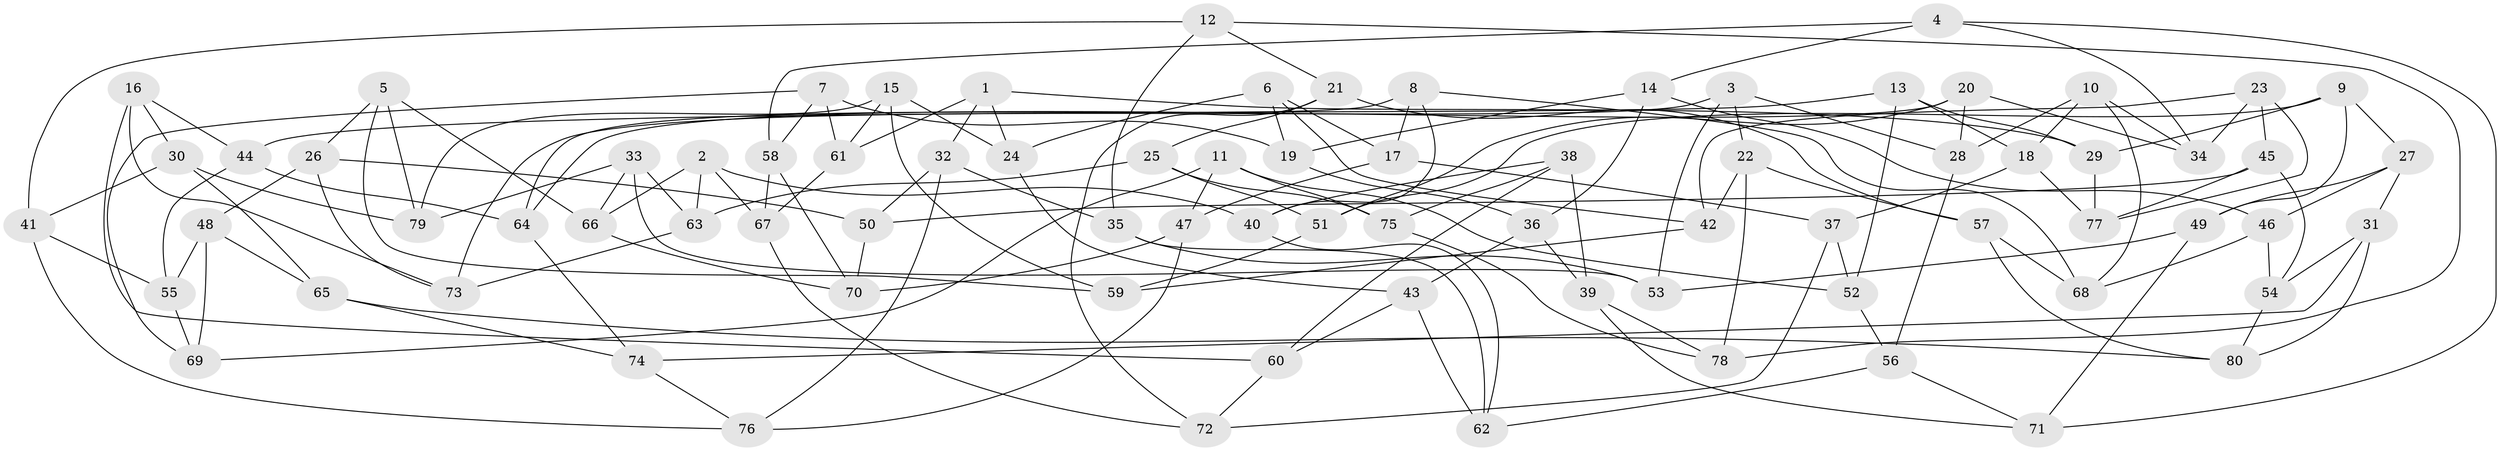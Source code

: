 // Generated by graph-tools (version 1.1) at 2025/16/03/09/25 04:16:19]
// undirected, 80 vertices, 160 edges
graph export_dot {
graph [start="1"]
  node [color=gray90,style=filled];
  1;
  2;
  3;
  4;
  5;
  6;
  7;
  8;
  9;
  10;
  11;
  12;
  13;
  14;
  15;
  16;
  17;
  18;
  19;
  20;
  21;
  22;
  23;
  24;
  25;
  26;
  27;
  28;
  29;
  30;
  31;
  32;
  33;
  34;
  35;
  36;
  37;
  38;
  39;
  40;
  41;
  42;
  43;
  44;
  45;
  46;
  47;
  48;
  49;
  50;
  51;
  52;
  53;
  54;
  55;
  56;
  57;
  58;
  59;
  60;
  61;
  62;
  63;
  64;
  65;
  66;
  67;
  68;
  69;
  70;
  71;
  72;
  73;
  74;
  75;
  76;
  77;
  78;
  79;
  80;
  1 -- 24;
  1 -- 61;
  1 -- 32;
  1 -- 29;
  2 -- 66;
  2 -- 40;
  2 -- 67;
  2 -- 63;
  3 -- 28;
  3 -- 73;
  3 -- 22;
  3 -- 53;
  4 -- 58;
  4 -- 71;
  4 -- 34;
  4 -- 14;
  5 -- 79;
  5 -- 66;
  5 -- 59;
  5 -- 26;
  6 -- 19;
  6 -- 24;
  6 -- 17;
  6 -- 42;
  7 -- 58;
  7 -- 61;
  7 -- 69;
  7 -- 19;
  8 -- 40;
  8 -- 17;
  8 -- 68;
  8 -- 64;
  9 -- 27;
  9 -- 49;
  9 -- 29;
  9 -- 51;
  10 -- 18;
  10 -- 68;
  10 -- 28;
  10 -- 34;
  11 -- 69;
  11 -- 47;
  11 -- 75;
  11 -- 52;
  12 -- 35;
  12 -- 41;
  12 -- 78;
  12 -- 21;
  13 -- 44;
  13 -- 18;
  13 -- 29;
  13 -- 52;
  14 -- 46;
  14 -- 19;
  14 -- 36;
  15 -- 61;
  15 -- 79;
  15 -- 24;
  15 -- 59;
  16 -- 44;
  16 -- 30;
  16 -- 60;
  16 -- 73;
  17 -- 37;
  17 -- 47;
  18 -- 77;
  18 -- 37;
  19 -- 36;
  20 -- 64;
  20 -- 51;
  20 -- 34;
  20 -- 28;
  21 -- 25;
  21 -- 72;
  21 -- 57;
  22 -- 78;
  22 -- 57;
  22 -- 42;
  23 -- 34;
  23 -- 42;
  23 -- 45;
  23 -- 77;
  24 -- 43;
  25 -- 63;
  25 -- 51;
  25 -- 75;
  26 -- 50;
  26 -- 48;
  26 -- 73;
  27 -- 49;
  27 -- 31;
  27 -- 46;
  28 -- 56;
  29 -- 77;
  30 -- 65;
  30 -- 41;
  30 -- 79;
  31 -- 80;
  31 -- 74;
  31 -- 54;
  32 -- 50;
  32 -- 76;
  32 -- 35;
  33 -- 63;
  33 -- 79;
  33 -- 53;
  33 -- 66;
  35 -- 53;
  35 -- 62;
  36 -- 39;
  36 -- 43;
  37 -- 72;
  37 -- 52;
  38 -- 60;
  38 -- 39;
  38 -- 40;
  38 -- 75;
  39 -- 78;
  39 -- 71;
  40 -- 62;
  41 -- 76;
  41 -- 55;
  42 -- 59;
  43 -- 60;
  43 -- 62;
  44 -- 64;
  44 -- 55;
  45 -- 77;
  45 -- 50;
  45 -- 54;
  46 -- 54;
  46 -- 68;
  47 -- 76;
  47 -- 70;
  48 -- 65;
  48 -- 55;
  48 -- 69;
  49 -- 71;
  49 -- 53;
  50 -- 70;
  51 -- 59;
  52 -- 56;
  54 -- 80;
  55 -- 69;
  56 -- 62;
  56 -- 71;
  57 -- 68;
  57 -- 80;
  58 -- 70;
  58 -- 67;
  60 -- 72;
  61 -- 67;
  63 -- 73;
  64 -- 74;
  65 -- 80;
  65 -- 74;
  66 -- 70;
  67 -- 72;
  74 -- 76;
  75 -- 78;
}
